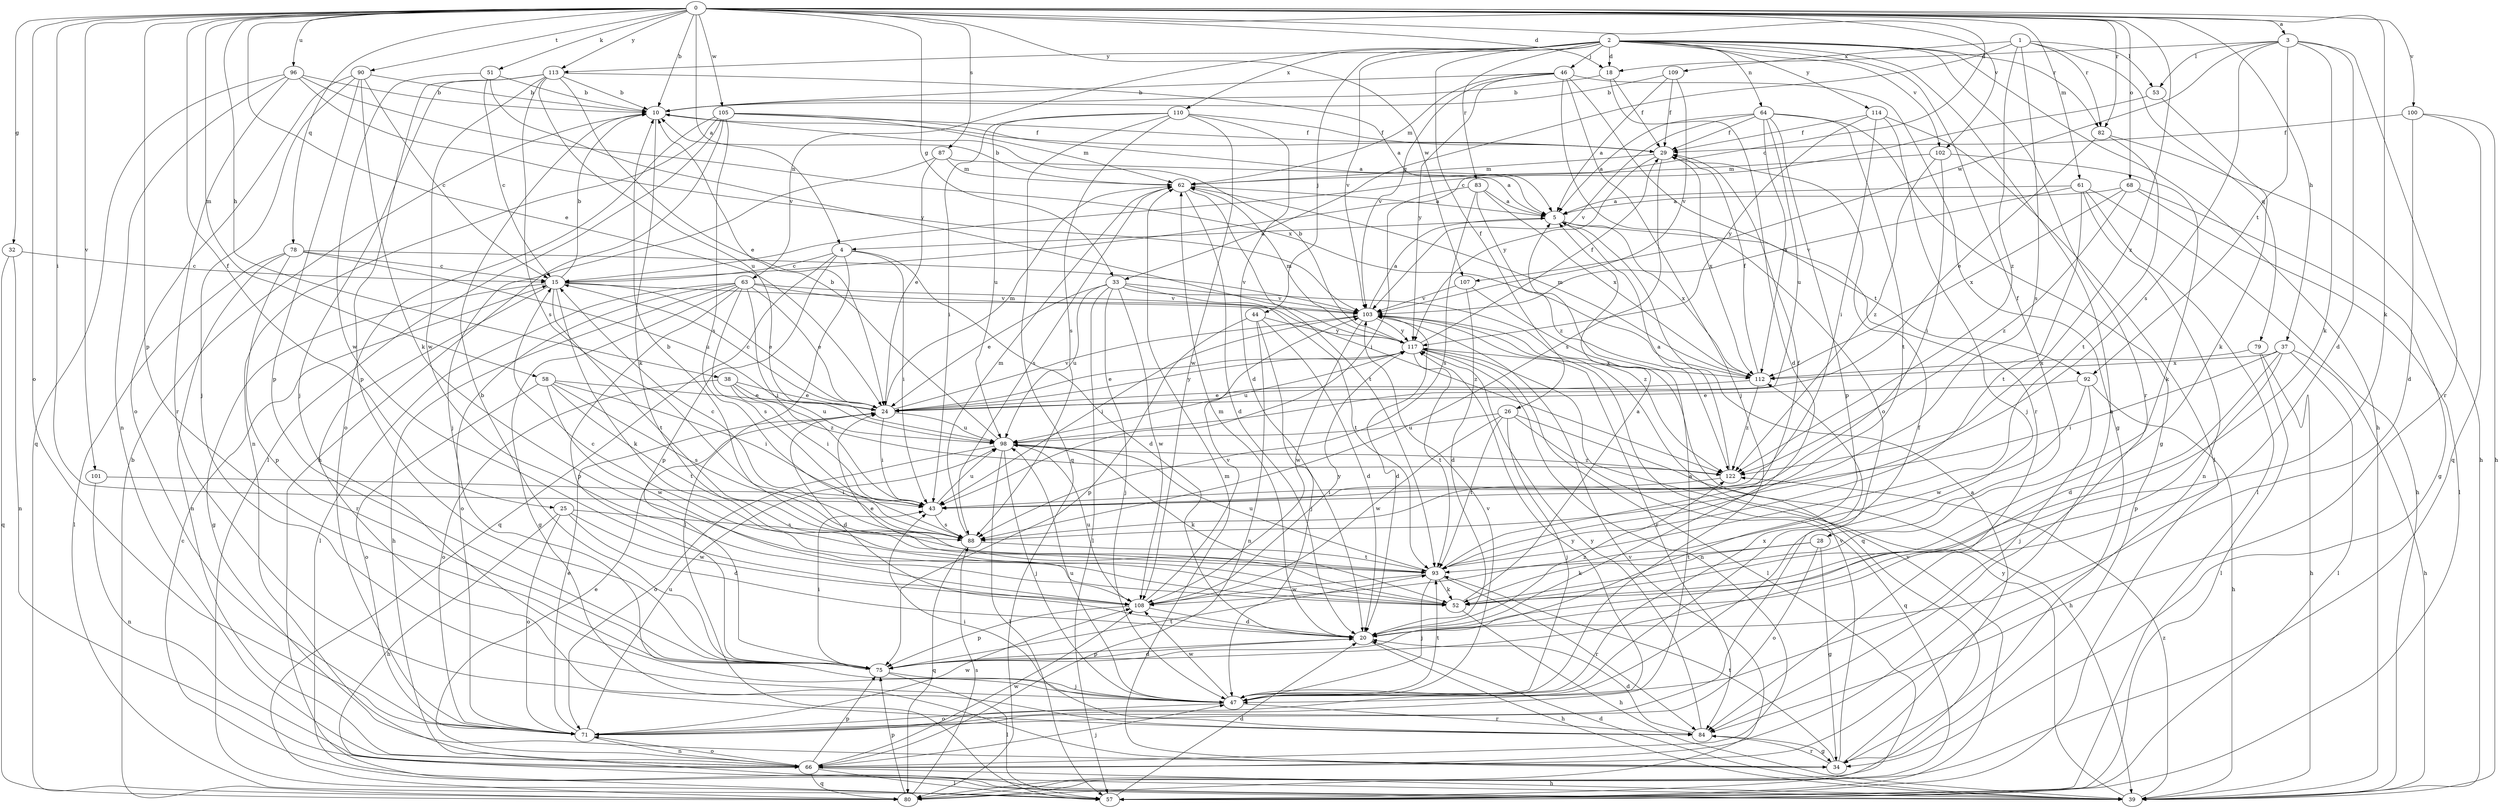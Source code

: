 strict digraph  {
0;
1;
2;
3;
4;
5;
10;
15;
18;
20;
24;
25;
26;
28;
29;
32;
33;
34;
37;
38;
39;
43;
44;
46;
47;
51;
52;
53;
57;
58;
61;
62;
63;
64;
66;
68;
71;
75;
78;
79;
80;
82;
83;
84;
87;
88;
90;
92;
93;
96;
98;
100;
101;
102;
103;
105;
107;
108;
109;
110;
112;
113;
114;
117;
122;
0 -> 3  [label=a];
0 -> 4  [label=a];
0 -> 10  [label=b];
0 -> 15  [label=c];
0 -> 18  [label=d];
0 -> 24  [label=e];
0 -> 25  [label=f];
0 -> 32  [label=g];
0 -> 33  [label=g];
0 -> 37  [label=h];
0 -> 38  [label=h];
0 -> 43  [label=i];
0 -> 51  [label=k];
0 -> 52  [label=k];
0 -> 58  [label=m];
0 -> 61  [label=m];
0 -> 68  [label=o];
0 -> 71  [label=o];
0 -> 75  [label=p];
0 -> 78  [label=q];
0 -> 82  [label=r];
0 -> 87  [label=s];
0 -> 90  [label=t];
0 -> 96  [label=u];
0 -> 100  [label=v];
0 -> 101  [label=v];
0 -> 102  [label=v];
0 -> 105  [label=w];
0 -> 107  [label=w];
0 -> 113  [label=y];
0 -> 122  [label=z];
1 -> 33  [label=g];
1 -> 53  [label=l];
1 -> 79  [label=q];
1 -> 82  [label=r];
1 -> 88  [label=s];
1 -> 109  [label=x];
1 -> 122  [label=z];
2 -> 18  [label=d];
2 -> 26  [label=f];
2 -> 28  [label=f];
2 -> 39  [label=h];
2 -> 44  [label=j];
2 -> 46  [label=j];
2 -> 63  [label=n];
2 -> 64  [label=n];
2 -> 66  [label=n];
2 -> 82  [label=r];
2 -> 83  [label=r];
2 -> 84  [label=r];
2 -> 102  [label=v];
2 -> 103  [label=v];
2 -> 110  [label=x];
2 -> 113  [label=y];
2 -> 114  [label=y];
3 -> 18  [label=d];
3 -> 20  [label=d];
3 -> 52  [label=k];
3 -> 53  [label=l];
3 -> 84  [label=r];
3 -> 88  [label=s];
3 -> 92  [label=t];
3 -> 107  [label=w];
4 -> 15  [label=c];
4 -> 20  [label=d];
4 -> 43  [label=i];
4 -> 57  [label=l];
4 -> 75  [label=p];
4 -> 80  [label=q];
5 -> 4  [label=a];
5 -> 92  [label=t];
5 -> 112  [label=x];
10 -> 29  [label=f];
10 -> 52  [label=k];
15 -> 10  [label=b];
15 -> 24  [label=e];
15 -> 34  [label=g];
15 -> 52  [label=k];
15 -> 84  [label=r];
15 -> 93  [label=t];
15 -> 103  [label=v];
18 -> 10  [label=b];
18 -> 20  [label=d];
18 -> 29  [label=f];
20 -> 39  [label=h];
20 -> 62  [label=m];
20 -> 75  [label=p];
20 -> 122  [label=z];
24 -> 15  [label=c];
24 -> 20  [label=d];
24 -> 43  [label=i];
24 -> 62  [label=m];
24 -> 98  [label=u];
24 -> 103  [label=v];
24 -> 117  [label=y];
25 -> 20  [label=d];
25 -> 39  [label=h];
25 -> 71  [label=o];
25 -> 88  [label=s];
25 -> 108  [label=w];
26 -> 39  [label=h];
26 -> 47  [label=j];
26 -> 80  [label=q];
26 -> 93  [label=t];
26 -> 98  [label=u];
26 -> 108  [label=w];
28 -> 34  [label=g];
28 -> 52  [label=k];
28 -> 71  [label=o];
28 -> 93  [label=t];
29 -> 62  [label=m];
29 -> 88  [label=s];
29 -> 112  [label=x];
29 -> 117  [label=y];
32 -> 15  [label=c];
32 -> 66  [label=n];
32 -> 80  [label=q];
33 -> 24  [label=e];
33 -> 47  [label=j];
33 -> 57  [label=l];
33 -> 93  [label=t];
33 -> 98  [label=u];
33 -> 103  [label=v];
33 -> 108  [label=w];
33 -> 122  [label=z];
34 -> 5  [label=a];
34 -> 62  [label=m];
34 -> 84  [label=r];
34 -> 93  [label=t];
34 -> 103  [label=v];
37 -> 20  [label=d];
37 -> 39  [label=h];
37 -> 43  [label=i];
37 -> 57  [label=l];
37 -> 75  [label=p];
37 -> 112  [label=x];
38 -> 24  [label=e];
38 -> 43  [label=i];
38 -> 71  [label=o];
38 -> 98  [label=u];
38 -> 122  [label=z];
39 -> 15  [label=c];
39 -> 20  [label=d];
39 -> 117  [label=y];
39 -> 122  [label=z];
43 -> 88  [label=s];
43 -> 98  [label=u];
44 -> 20  [label=d];
44 -> 47  [label=j];
44 -> 66  [label=n];
44 -> 75  [label=p];
44 -> 117  [label=y];
46 -> 10  [label=b];
46 -> 34  [label=g];
46 -> 47  [label=j];
46 -> 62  [label=m];
46 -> 71  [label=o];
46 -> 84  [label=r];
46 -> 103  [label=v];
46 -> 117  [label=y];
47 -> 29  [label=f];
47 -> 71  [label=o];
47 -> 84  [label=r];
47 -> 93  [label=t];
47 -> 98  [label=u];
47 -> 103  [label=v];
47 -> 108  [label=w];
47 -> 112  [label=x];
51 -> 10  [label=b];
51 -> 15  [label=c];
51 -> 108  [label=w];
51 -> 117  [label=y];
52 -> 5  [label=a];
52 -> 15  [label=c];
52 -> 24  [label=e];
52 -> 39  [label=h];
53 -> 15  [label=c];
53 -> 52  [label=k];
57 -> 20  [label=d];
57 -> 103  [label=v];
58 -> 24  [label=e];
58 -> 43  [label=i];
58 -> 71  [label=o];
58 -> 88  [label=s];
58 -> 93  [label=t];
58 -> 108  [label=w];
61 -> 5  [label=a];
61 -> 39  [label=h];
61 -> 57  [label=l];
61 -> 66  [label=n];
61 -> 93  [label=t];
61 -> 103  [label=v];
62 -> 5  [label=a];
62 -> 10  [label=b];
62 -> 20  [label=d];
62 -> 88  [label=s];
62 -> 93  [label=t];
63 -> 24  [label=e];
63 -> 34  [label=g];
63 -> 39  [label=h];
63 -> 43  [label=i];
63 -> 57  [label=l];
63 -> 71  [label=o];
63 -> 75  [label=p];
63 -> 88  [label=s];
63 -> 103  [label=v];
63 -> 122  [label=z];
64 -> 5  [label=a];
64 -> 29  [label=f];
64 -> 34  [label=g];
64 -> 75  [label=p];
64 -> 93  [label=t];
64 -> 98  [label=u];
64 -> 103  [label=v];
64 -> 112  [label=x];
66 -> 24  [label=e];
66 -> 39  [label=h];
66 -> 47  [label=j];
66 -> 57  [label=l];
66 -> 71  [label=o];
66 -> 75  [label=p];
66 -> 80  [label=q];
66 -> 108  [label=w];
68 -> 5  [label=a];
68 -> 34  [label=g];
68 -> 57  [label=l];
68 -> 112  [label=x];
68 -> 122  [label=z];
71 -> 5  [label=a];
71 -> 24  [label=e];
71 -> 66  [label=n];
71 -> 98  [label=u];
71 -> 108  [label=w];
71 -> 117  [label=y];
75 -> 10  [label=b];
75 -> 20  [label=d];
75 -> 43  [label=i];
75 -> 47  [label=j];
75 -> 57  [label=l];
75 -> 93  [label=t];
78 -> 15  [label=c];
78 -> 57  [label=l];
78 -> 66  [label=n];
78 -> 75  [label=p];
78 -> 98  [label=u];
78 -> 103  [label=v];
79 -> 39  [label=h];
79 -> 57  [label=l];
79 -> 112  [label=x];
80 -> 10  [label=b];
80 -> 75  [label=p];
80 -> 88  [label=s];
80 -> 103  [label=v];
82 -> 24  [label=e];
82 -> 39  [label=h];
82 -> 93  [label=t];
83 -> 5  [label=a];
83 -> 43  [label=i];
83 -> 88  [label=s];
83 -> 112  [label=x];
83 -> 122  [label=z];
84 -> 20  [label=d];
84 -> 34  [label=g];
84 -> 43  [label=i];
84 -> 117  [label=y];
87 -> 5  [label=a];
87 -> 24  [label=e];
87 -> 47  [label=j];
87 -> 62  [label=m];
88 -> 15  [label=c];
88 -> 62  [label=m];
88 -> 80  [label=q];
88 -> 93  [label=t];
90 -> 10  [label=b];
90 -> 15  [label=c];
90 -> 47  [label=j];
90 -> 52  [label=k];
90 -> 71  [label=o];
90 -> 75  [label=p];
92 -> 24  [label=e];
92 -> 39  [label=h];
92 -> 47  [label=j];
92 -> 108  [label=w];
93 -> 10  [label=b];
93 -> 29  [label=f];
93 -> 47  [label=j];
93 -> 52  [label=k];
93 -> 84  [label=r];
93 -> 98  [label=u];
93 -> 108  [label=w];
96 -> 10  [label=b];
96 -> 66  [label=n];
96 -> 80  [label=q];
96 -> 84  [label=r];
96 -> 103  [label=v];
96 -> 112  [label=x];
98 -> 10  [label=b];
98 -> 47  [label=j];
98 -> 52  [label=k];
98 -> 57  [label=l];
98 -> 71  [label=o];
98 -> 122  [label=z];
100 -> 20  [label=d];
100 -> 29  [label=f];
100 -> 39  [label=h];
100 -> 80  [label=q];
101 -> 43  [label=i];
101 -> 66  [label=n];
102 -> 43  [label=i];
102 -> 52  [label=k];
102 -> 62  [label=m];
102 -> 122  [label=z];
103 -> 5  [label=a];
103 -> 20  [label=d];
103 -> 43  [label=i];
103 -> 84  [label=r];
103 -> 108  [label=w];
103 -> 117  [label=y];
105 -> 5  [label=a];
105 -> 29  [label=f];
105 -> 39  [label=h];
105 -> 57  [label=l];
105 -> 62  [label=m];
105 -> 66  [label=n];
105 -> 71  [label=o];
105 -> 88  [label=s];
107 -> 20  [label=d];
107 -> 80  [label=q];
107 -> 103  [label=v];
108 -> 20  [label=d];
108 -> 75  [label=p];
108 -> 98  [label=u];
108 -> 103  [label=v];
108 -> 117  [label=y];
109 -> 5  [label=a];
109 -> 10  [label=b];
109 -> 29  [label=f];
109 -> 103  [label=v];
110 -> 20  [label=d];
110 -> 29  [label=f];
110 -> 43  [label=i];
110 -> 80  [label=q];
110 -> 88  [label=s];
110 -> 98  [label=u];
110 -> 108  [label=w];
112 -> 24  [label=e];
112 -> 29  [label=f];
112 -> 62  [label=m];
112 -> 122  [label=z];
113 -> 5  [label=a];
113 -> 10  [label=b];
113 -> 24  [label=e];
113 -> 47  [label=j];
113 -> 75  [label=p];
113 -> 88  [label=s];
113 -> 98  [label=u];
113 -> 108  [label=w];
114 -> 29  [label=f];
114 -> 43  [label=i];
114 -> 47  [label=j];
114 -> 57  [label=l];
114 -> 117  [label=y];
117 -> 10  [label=b];
117 -> 24  [label=e];
117 -> 29  [label=f];
117 -> 57  [label=l];
117 -> 62  [label=m];
117 -> 66  [label=n];
117 -> 93  [label=t];
117 -> 98  [label=u];
117 -> 112  [label=x];
122 -> 5  [label=a];
122 -> 43  [label=i];
}
